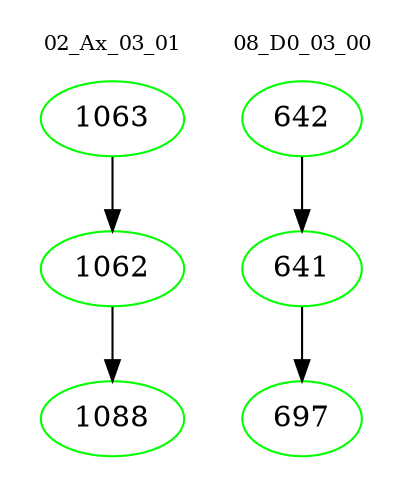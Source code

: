 digraph{
subgraph cluster_0 {
color = white
label = "02_Ax_03_01";
fontsize=10;
T0_1063 [label="1063", color="green"]
T0_1063 -> T0_1062 [color="black"]
T0_1062 [label="1062", color="green"]
T0_1062 -> T0_1088 [color="black"]
T0_1088 [label="1088", color="green"]
}
subgraph cluster_1 {
color = white
label = "08_D0_03_00";
fontsize=10;
T1_642 [label="642", color="green"]
T1_642 -> T1_641 [color="black"]
T1_641 [label="641", color="green"]
T1_641 -> T1_697 [color="black"]
T1_697 [label="697", color="green"]
}
}
